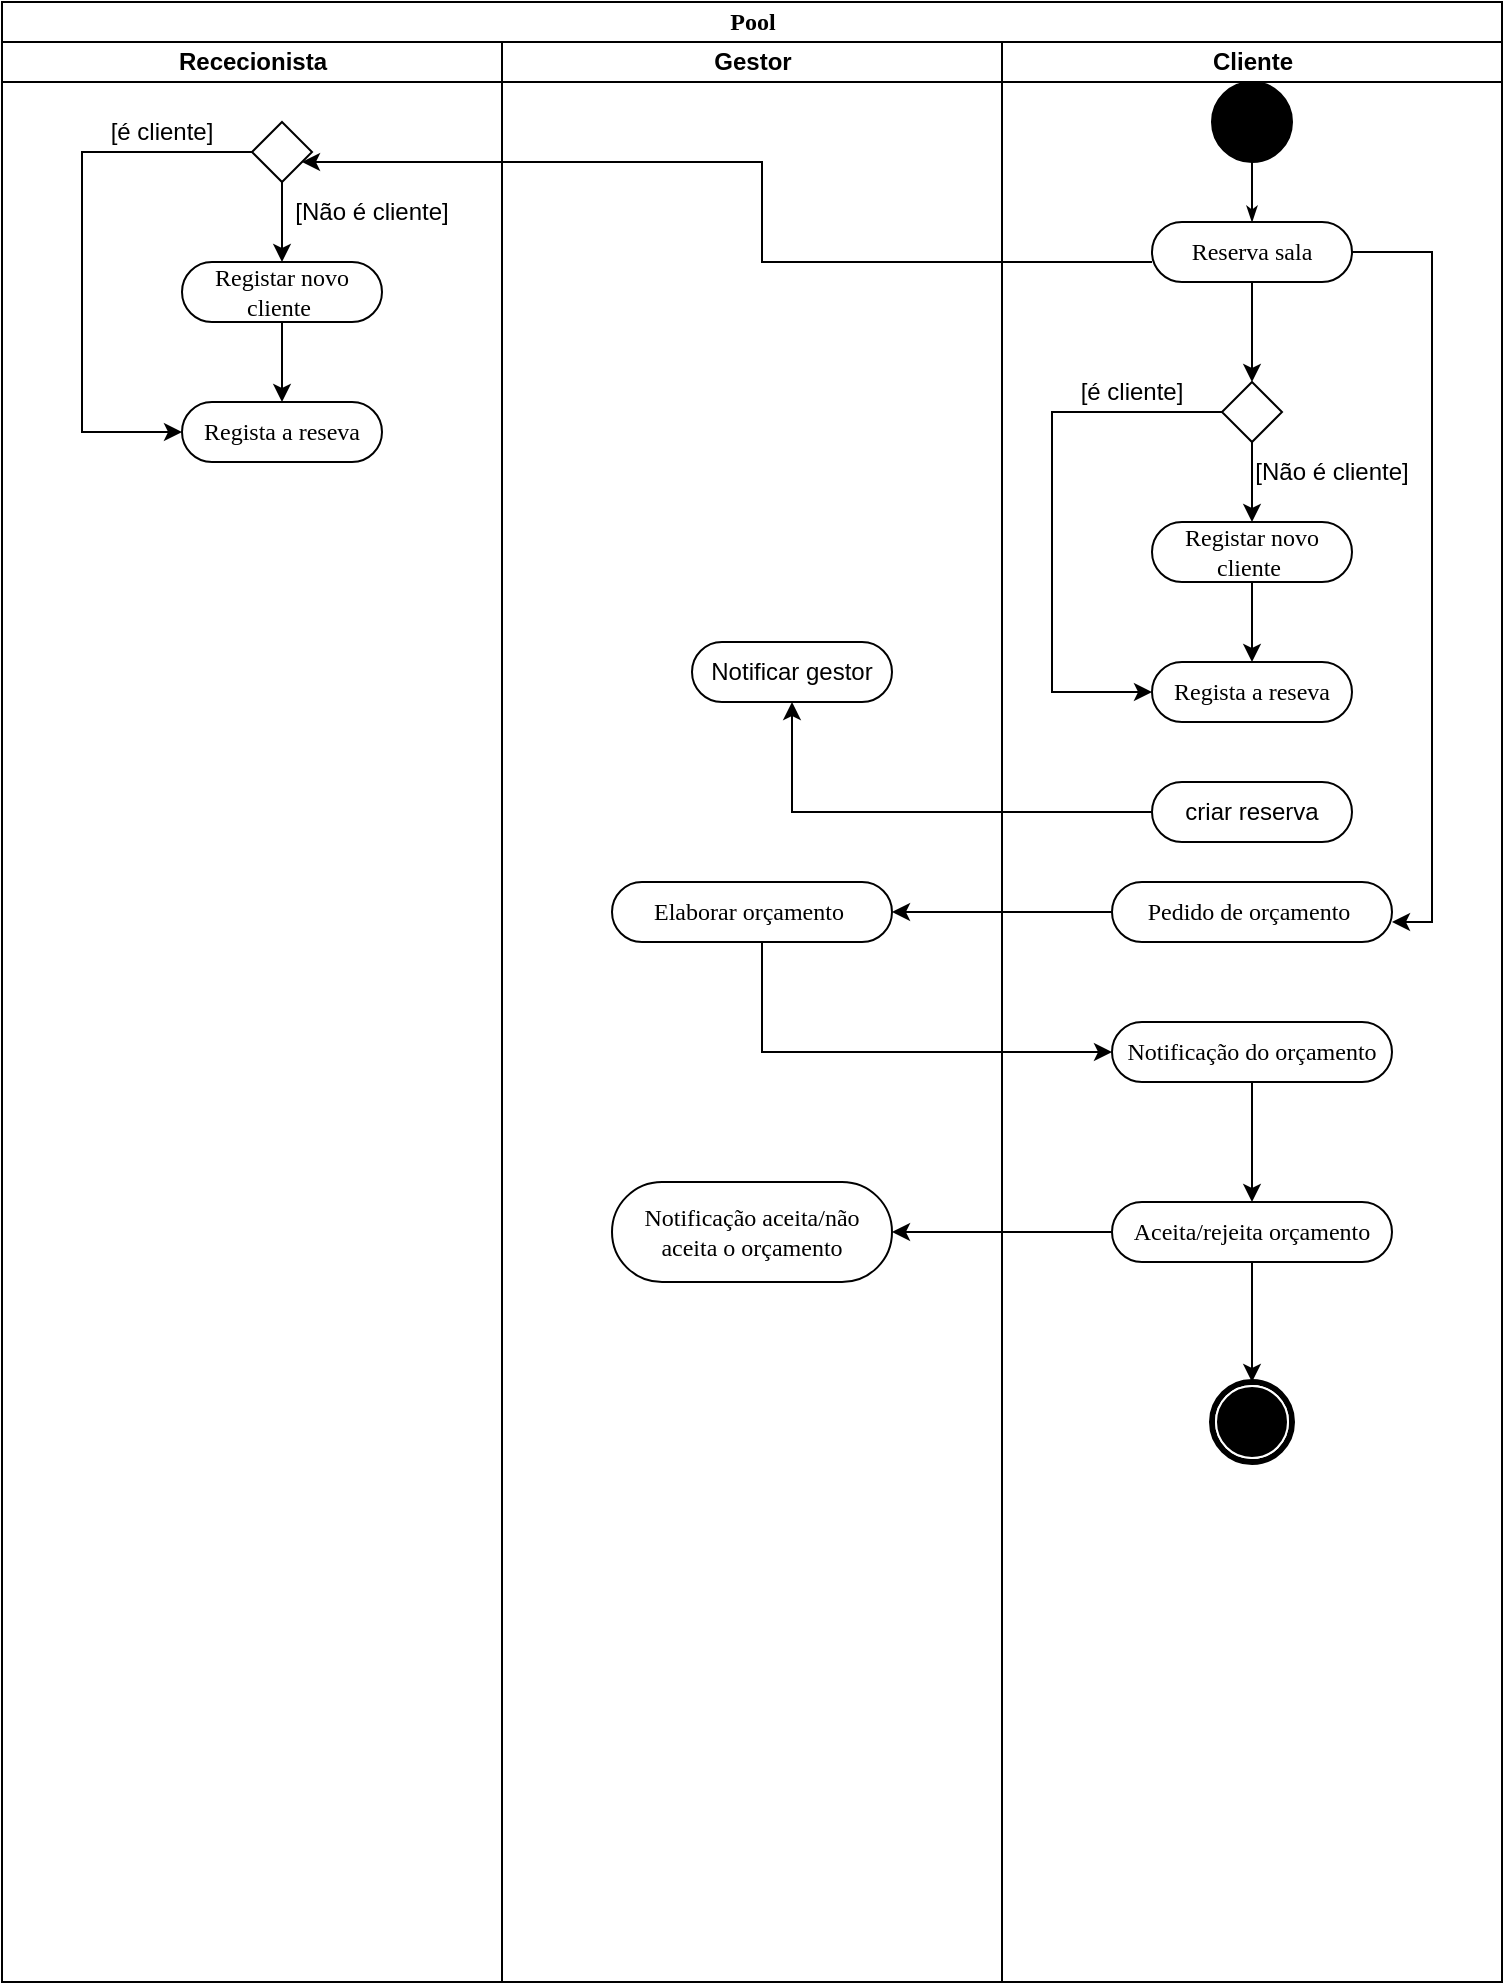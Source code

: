 <mxfile version="24.7.17">
  <diagram name="Page-1" id="0783ab3e-0a74-02c8-0abd-f7b4e66b4bec">
    <mxGraphModel dx="1050" dy="557" grid="1" gridSize="10" guides="1" tooltips="1" connect="1" arrows="1" fold="1" page="1" pageScale="1" pageWidth="850" pageHeight="1100" background="none" math="0" shadow="0">
      <root>
        <mxCell id="0" />
        <mxCell id="1" parent="0" />
        <mxCell id="1c1d494c118603dd-1" value="Pool" style="swimlane;html=1;childLayout=stackLayout;startSize=20;rounded=0;shadow=0;comic=0;labelBackgroundColor=none;strokeWidth=1;fontFamily=Verdana;fontSize=12;align=center;" parent="1" vertex="1">
          <mxGeometry x="30" y="40" width="750" height="990" as="geometry" />
        </mxCell>
        <mxCell id="1c1d494c118603dd-2" value="Rececionista" style="swimlane;html=1;startSize=20;" parent="1c1d494c118603dd-1" vertex="1">
          <mxGeometry y="20" width="250" height="970" as="geometry" />
        </mxCell>
        <mxCell id="sh00CGNz_AVUpGgpgozl-20" style="edgeStyle=orthogonalEdgeStyle;rounded=0;orthogonalLoop=1;jettySize=auto;html=1;entryX=0.5;entryY=0;entryDx=0;entryDy=0;" edge="1" parent="1c1d494c118603dd-2" source="sh00CGNz_AVUpGgpgozl-17" target="sh00CGNz_AVUpGgpgozl-19">
          <mxGeometry relative="1" as="geometry">
            <mxPoint x="130" y="100" as="targetPoint" />
          </mxGeometry>
        </mxCell>
        <mxCell id="sh00CGNz_AVUpGgpgozl-17" value="" style="rhombus;" vertex="1" parent="1c1d494c118603dd-2">
          <mxGeometry x="125" y="40" width="30" height="30" as="geometry" />
        </mxCell>
        <mxCell id="sh00CGNz_AVUpGgpgozl-19" value="Registar novo cliente&amp;nbsp;" style="rounded=1;whiteSpace=wrap;html=1;shadow=0;comic=0;labelBackgroundColor=none;strokeWidth=1;fontFamily=Verdana;fontSize=12;align=center;arcSize=50;" vertex="1" parent="1c1d494c118603dd-2">
          <mxGeometry x="90" y="110" width="100" height="30" as="geometry" />
        </mxCell>
        <mxCell id="sh00CGNz_AVUpGgpgozl-23" value="[Não é cliente]" style="text;html=1;align=center;verticalAlign=middle;whiteSpace=wrap;rounded=0;" vertex="1" parent="1c1d494c118603dd-2">
          <mxGeometry x="140" y="70" width="90" height="30" as="geometry" />
        </mxCell>
        <mxCell id="sh00CGNz_AVUpGgpgozl-24" value="[é cliente]" style="text;html=1;align=center;verticalAlign=middle;whiteSpace=wrap;rounded=0;" vertex="1" parent="1c1d494c118603dd-2">
          <mxGeometry x="35" y="30" width="90" height="30" as="geometry" />
        </mxCell>
        <mxCell id="1c1d494c118603dd-6" value="Regista a reseva" style="rounded=1;whiteSpace=wrap;html=1;shadow=0;comic=0;labelBackgroundColor=none;strokeWidth=1;fontFamily=Verdana;fontSize=12;align=center;arcSize=50;" parent="1c1d494c118603dd-2" vertex="1">
          <mxGeometry x="90" y="180" width="100" height="30" as="geometry" />
        </mxCell>
        <mxCell id="sh00CGNz_AVUpGgpgozl-25" style="edgeStyle=orthogonalEdgeStyle;rounded=0;orthogonalLoop=1;jettySize=auto;html=1;entryX=0.5;entryY=0;entryDx=0;entryDy=0;" edge="1" parent="1c1d494c118603dd-2" source="sh00CGNz_AVUpGgpgozl-19" target="1c1d494c118603dd-6">
          <mxGeometry relative="1" as="geometry" />
        </mxCell>
        <mxCell id="sh00CGNz_AVUpGgpgozl-21" style="edgeStyle=orthogonalEdgeStyle;rounded=0;orthogonalLoop=1;jettySize=auto;html=1;entryX=0;entryY=0.5;entryDx=0;entryDy=0;" edge="1" parent="1c1d494c118603dd-2" source="sh00CGNz_AVUpGgpgozl-17" target="1c1d494c118603dd-6">
          <mxGeometry relative="1" as="geometry">
            <Array as="points">
              <mxPoint x="40" y="55" />
              <mxPoint x="40" y="195" />
            </Array>
          </mxGeometry>
        </mxCell>
        <mxCell id="1c1d494c118603dd-3" value="Gestor" style="swimlane;html=1;startSize=20;" parent="1c1d494c118603dd-1" vertex="1">
          <mxGeometry x="250" y="20" width="250" height="970" as="geometry" />
        </mxCell>
        <mxCell id="sh00CGNz_AVUpGgpgozl-32" value="Elaborar orçamento&amp;nbsp;" style="rounded=1;whiteSpace=wrap;html=1;shadow=0;comic=0;labelBackgroundColor=none;strokeWidth=1;fontFamily=Verdana;fontSize=12;align=center;arcSize=50;" vertex="1" parent="1c1d494c118603dd-3">
          <mxGeometry x="55" y="420" width="140" height="30" as="geometry" />
        </mxCell>
        <mxCell id="sh00CGNz_AVUpGgpgozl-47" value="&lt;span style=&quot;font-family: Helvetica;&quot;&gt;Notificar gestor&lt;/span&gt;" style="rounded=1;whiteSpace=wrap;html=1;shadow=0;comic=0;labelBackgroundColor=none;strokeWidth=1;fontFamily=Verdana;fontSize=12;align=center;arcSize=50;" vertex="1" parent="1c1d494c118603dd-3">
          <mxGeometry x="95" y="300" width="100" height="30" as="geometry" />
        </mxCell>
        <mxCell id="sh00CGNz_AVUpGgpgozl-53" value="Notificação aceita/não aceita o orçamento" style="rounded=1;whiteSpace=wrap;html=1;shadow=0;comic=0;labelBackgroundColor=none;strokeWidth=1;fontFamily=Verdana;fontSize=12;align=center;arcSize=50;" vertex="1" parent="1c1d494c118603dd-3">
          <mxGeometry x="55" y="570" width="140" height="50" as="geometry" />
        </mxCell>
        <mxCell id="sh00CGNz_AVUpGgpgozl-18" style="edgeStyle=orthogonalEdgeStyle;rounded=0;orthogonalLoop=1;jettySize=auto;html=1;" edge="1" parent="1c1d494c118603dd-1" source="60571a20871a0731-8" target="sh00CGNz_AVUpGgpgozl-17">
          <mxGeometry relative="1" as="geometry">
            <Array as="points">
              <mxPoint x="380" y="130" />
              <mxPoint x="380" y="80" />
            </Array>
          </mxGeometry>
        </mxCell>
        <mxCell id="sh00CGNz_AVUpGgpgozl-33" style="edgeStyle=orthogonalEdgeStyle;rounded=0;orthogonalLoop=1;jettySize=auto;html=1;entryX=1;entryY=0.5;entryDx=0;entryDy=0;" edge="1" parent="1c1d494c118603dd-1" source="sh00CGNz_AVUpGgpgozl-30" target="sh00CGNz_AVUpGgpgozl-32">
          <mxGeometry relative="1" as="geometry" />
        </mxCell>
        <mxCell id="sh00CGNz_AVUpGgpgozl-46" style="edgeStyle=orthogonalEdgeStyle;rounded=0;orthogonalLoop=1;jettySize=auto;html=1;" edge="1" parent="1c1d494c118603dd-1" source="sh00CGNz_AVUpGgpgozl-44" target="sh00CGNz_AVUpGgpgozl-47">
          <mxGeometry relative="1" as="geometry">
            <mxPoint x="445" y="250" as="targetPoint" />
          </mxGeometry>
        </mxCell>
        <mxCell id="sh00CGNz_AVUpGgpgozl-49" style="edgeStyle=orthogonalEdgeStyle;rounded=0;orthogonalLoop=1;jettySize=auto;html=1;entryX=0;entryY=0.5;entryDx=0;entryDy=0;" edge="1" parent="1c1d494c118603dd-1" source="sh00CGNz_AVUpGgpgozl-32" target="sh00CGNz_AVUpGgpgozl-48">
          <mxGeometry relative="1" as="geometry">
            <Array as="points">
              <mxPoint x="380" y="525" />
            </Array>
          </mxGeometry>
        </mxCell>
        <mxCell id="sh00CGNz_AVUpGgpgozl-54" style="edgeStyle=orthogonalEdgeStyle;rounded=0;orthogonalLoop=1;jettySize=auto;html=1;" edge="1" parent="1c1d494c118603dd-1" source="sh00CGNz_AVUpGgpgozl-50" target="sh00CGNz_AVUpGgpgozl-53">
          <mxGeometry relative="1" as="geometry" />
        </mxCell>
        <mxCell id="1c1d494c118603dd-4" value="Cliente" style="swimlane;html=1;startSize=20;" parent="1c1d494c118603dd-1" vertex="1">
          <mxGeometry x="500" y="20" width="250" height="970" as="geometry" />
        </mxCell>
        <mxCell id="1c1d494c118603dd-27" style="edgeStyle=orthogonalEdgeStyle;rounded=0;html=1;labelBackgroundColor=none;startArrow=none;startFill=0;startSize=5;endArrow=classicThin;endFill=1;endSize=5;jettySize=auto;orthogonalLoop=1;strokeWidth=1;fontFamily=Verdana;fontSize=12" parent="1c1d494c118603dd-4" source="60571a20871a0731-4" target="60571a20871a0731-8" edge="1">
          <mxGeometry relative="1" as="geometry" />
        </mxCell>
        <mxCell id="60571a20871a0731-4" value="" style="ellipse;whiteSpace=wrap;html=1;rounded=0;shadow=0;comic=0;labelBackgroundColor=none;strokeWidth=1;fillColor=#000000;fontFamily=Verdana;fontSize=12;align=center;" parent="1c1d494c118603dd-4" vertex="1">
          <mxGeometry x="105" y="20" width="40" height="40" as="geometry" />
        </mxCell>
        <mxCell id="sh00CGNz_AVUpGgpgozl-31" style="edgeStyle=orthogonalEdgeStyle;rounded=0;orthogonalLoop=1;jettySize=auto;html=1;" edge="1" parent="1c1d494c118603dd-4" source="60571a20871a0731-8" target="sh00CGNz_AVUpGgpgozl-30">
          <mxGeometry relative="1" as="geometry">
            <Array as="points">
              <mxPoint x="215" y="105" />
              <mxPoint x="215" y="440" />
            </Array>
          </mxGeometry>
        </mxCell>
        <mxCell id="sh00CGNz_AVUpGgpgozl-62" style="edgeStyle=orthogonalEdgeStyle;rounded=0;orthogonalLoop=1;jettySize=auto;html=1;entryX=0.5;entryY=0;entryDx=0;entryDy=0;" edge="1" parent="1c1d494c118603dd-4" source="60571a20871a0731-8" target="sh00CGNz_AVUpGgpgozl-56">
          <mxGeometry relative="1" as="geometry" />
        </mxCell>
        <mxCell id="60571a20871a0731-8" value="Reserva sala" style="rounded=1;whiteSpace=wrap;html=1;shadow=0;comic=0;labelBackgroundColor=none;strokeWidth=1;fontFamily=Verdana;fontSize=12;align=center;arcSize=50;" parent="1c1d494c118603dd-4" vertex="1">
          <mxGeometry x="75" y="90" width="100" height="30" as="geometry" />
        </mxCell>
        <mxCell id="sh00CGNz_AVUpGgpgozl-30" value="Pedido de orçamento&amp;nbsp;" style="rounded=1;whiteSpace=wrap;html=1;shadow=0;comic=0;labelBackgroundColor=none;strokeWidth=1;fontFamily=Verdana;fontSize=12;align=center;arcSize=50;" vertex="1" parent="1c1d494c118603dd-4">
          <mxGeometry x="55" y="420" width="140" height="30" as="geometry" />
        </mxCell>
        <mxCell id="sh00CGNz_AVUpGgpgozl-44" value="&lt;span style=&quot;font-family: Helvetica;&quot;&gt;criar reserva&lt;/span&gt;" style="rounded=1;whiteSpace=wrap;html=1;shadow=0;comic=0;labelBackgroundColor=none;strokeWidth=1;fontFamily=Verdana;fontSize=12;align=center;arcSize=50;" vertex="1" parent="1c1d494c118603dd-4">
          <mxGeometry x="75" y="370" width="100" height="30" as="geometry" />
        </mxCell>
        <mxCell id="60571a20871a0731-5" value="" style="shape=mxgraph.bpmn.shape;html=1;verticalLabelPosition=bottom;labelBackgroundColor=#ffffff;verticalAlign=top;perimeter=ellipsePerimeter;outline=end;symbol=terminate;rounded=0;shadow=0;comic=0;strokeWidth=1;fontFamily=Verdana;fontSize=12;align=center;" parent="1c1d494c118603dd-4" vertex="1">
          <mxGeometry x="105" y="670" width="40" height="40" as="geometry" />
        </mxCell>
        <mxCell id="sh00CGNz_AVUpGgpgozl-51" style="edgeStyle=orthogonalEdgeStyle;rounded=0;orthogonalLoop=1;jettySize=auto;html=1;entryX=0.5;entryY=0;entryDx=0;entryDy=0;" edge="1" parent="1c1d494c118603dd-4" source="sh00CGNz_AVUpGgpgozl-48" target="sh00CGNz_AVUpGgpgozl-50">
          <mxGeometry relative="1" as="geometry" />
        </mxCell>
        <mxCell id="sh00CGNz_AVUpGgpgozl-48" value="Notificação do orçamento" style="rounded=1;whiteSpace=wrap;html=1;shadow=0;comic=0;labelBackgroundColor=none;strokeWidth=1;fontFamily=Verdana;fontSize=12;align=center;arcSize=50;" vertex="1" parent="1c1d494c118603dd-4">
          <mxGeometry x="55" y="490" width="140" height="30" as="geometry" />
        </mxCell>
        <mxCell id="sh00CGNz_AVUpGgpgozl-52" style="edgeStyle=orthogonalEdgeStyle;rounded=0;orthogonalLoop=1;jettySize=auto;html=1;entryX=0.5;entryY=0;entryDx=0;entryDy=0;" edge="1" parent="1c1d494c118603dd-4" source="sh00CGNz_AVUpGgpgozl-50" target="60571a20871a0731-5">
          <mxGeometry relative="1" as="geometry" />
        </mxCell>
        <mxCell id="sh00CGNz_AVUpGgpgozl-50" value="Aceita/rejeita orçamento" style="rounded=1;whiteSpace=wrap;html=1;shadow=0;comic=0;labelBackgroundColor=none;strokeWidth=1;fontFamily=Verdana;fontSize=12;align=center;arcSize=50;" vertex="1" parent="1c1d494c118603dd-4">
          <mxGeometry x="55" y="580" width="140" height="30" as="geometry" />
        </mxCell>
        <mxCell id="sh00CGNz_AVUpGgpgozl-55" style="edgeStyle=orthogonalEdgeStyle;rounded=0;orthogonalLoop=1;jettySize=auto;html=1;entryX=0.5;entryY=0;entryDx=0;entryDy=0;" edge="1" source="sh00CGNz_AVUpGgpgozl-56" target="sh00CGNz_AVUpGgpgozl-57" parent="1c1d494c118603dd-4">
          <mxGeometry relative="1" as="geometry">
            <mxPoint x="115" y="230" as="targetPoint" />
          </mxGeometry>
        </mxCell>
        <mxCell id="sh00CGNz_AVUpGgpgozl-56" value="" style="rhombus;" vertex="1" parent="1c1d494c118603dd-4">
          <mxGeometry x="110" y="170" width="30" height="30" as="geometry" />
        </mxCell>
        <mxCell id="sh00CGNz_AVUpGgpgozl-57" value="Registar novo cliente&amp;nbsp;" style="rounded=1;whiteSpace=wrap;html=1;shadow=0;comic=0;labelBackgroundColor=none;strokeWidth=1;fontFamily=Verdana;fontSize=12;align=center;arcSize=50;" vertex="1" parent="1c1d494c118603dd-4">
          <mxGeometry x="75" y="240" width="100" height="30" as="geometry" />
        </mxCell>
        <mxCell id="sh00CGNz_AVUpGgpgozl-58" value="Regista a reseva" style="rounded=1;whiteSpace=wrap;html=1;shadow=0;comic=0;labelBackgroundColor=none;strokeWidth=1;fontFamily=Verdana;fontSize=12;align=center;arcSize=50;" vertex="1" parent="1c1d494c118603dd-4">
          <mxGeometry x="75" y="310" width="100" height="30" as="geometry" />
        </mxCell>
        <mxCell id="sh00CGNz_AVUpGgpgozl-59" style="edgeStyle=orthogonalEdgeStyle;rounded=0;orthogonalLoop=1;jettySize=auto;html=1;entryX=0.5;entryY=0;entryDx=0;entryDy=0;" edge="1" source="sh00CGNz_AVUpGgpgozl-57" target="sh00CGNz_AVUpGgpgozl-58" parent="1c1d494c118603dd-4">
          <mxGeometry relative="1" as="geometry" />
        </mxCell>
        <mxCell id="sh00CGNz_AVUpGgpgozl-60" style="edgeStyle=orthogonalEdgeStyle;rounded=0;orthogonalLoop=1;jettySize=auto;html=1;entryX=0;entryY=0.5;entryDx=0;entryDy=0;" edge="1" source="sh00CGNz_AVUpGgpgozl-56" target="sh00CGNz_AVUpGgpgozl-58" parent="1c1d494c118603dd-4">
          <mxGeometry relative="1" as="geometry">
            <Array as="points">
              <mxPoint x="25" y="185" />
              <mxPoint x="25" y="325" />
            </Array>
          </mxGeometry>
        </mxCell>
        <mxCell id="sh00CGNz_AVUpGgpgozl-63" value="[Não é cliente]" style="text;html=1;align=center;verticalAlign=middle;whiteSpace=wrap;rounded=0;" vertex="1" parent="1c1d494c118603dd-4">
          <mxGeometry x="120" y="200" width="90" height="30" as="geometry" />
        </mxCell>
        <mxCell id="sh00CGNz_AVUpGgpgozl-64" value="[é cliente]" style="text;html=1;align=center;verticalAlign=middle;whiteSpace=wrap;rounded=0;" vertex="1" parent="1c1d494c118603dd-4">
          <mxGeometry x="20" y="160" width="90" height="30" as="geometry" />
        </mxCell>
      </root>
    </mxGraphModel>
  </diagram>
</mxfile>
